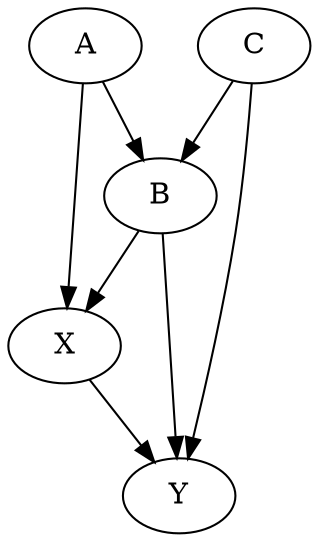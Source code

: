 digraph {
"A" []
"B" []
"X" ["exposure"=""]
"Y" ["outcome"=""]
"C" []
"A" -> "B"
"A" -> "X"
"B" -> "X"
"B" -> "Y"
"X" -> "Y"
"C" -> "B"
"C" -> "Y"
}